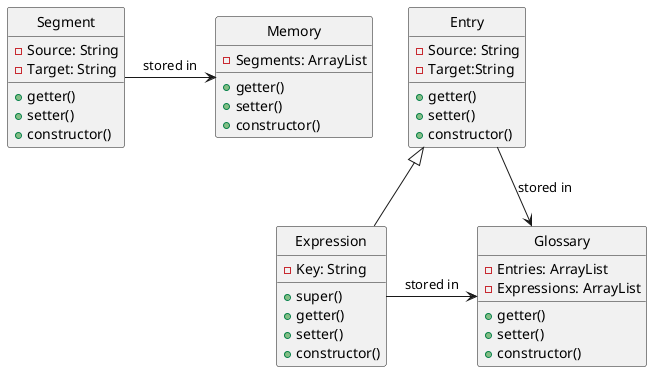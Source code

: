 @startuml OpenCATe
skinparam   Style   strictuml
skinparam   SequenceMessageAlignment center

class Segment{
    -Source: String
    -Target: String
    +getter()
    +setter()
    +constructor()
}

class Memory{
    -Segments: ArrayList
    +getter()
    +setter()
    +constructor()
}

class Entry{
    -Source: String 
    -Target:String
    +getter()
    +setter()
    +constructor()
}

class Expression extends Entry{
    -Key: String
    +super()
    +getter()
    +setter()
    +constructor()
}

class Glossary{
    -Entries: ArrayList
    -Expressions: ArrayList
    +getter()
    +setter()
    +constructor()
}

Segment -> Memory :stored in
Expression -> Glossary :stored in
Entry -> Glossary :stored in
@enduml
